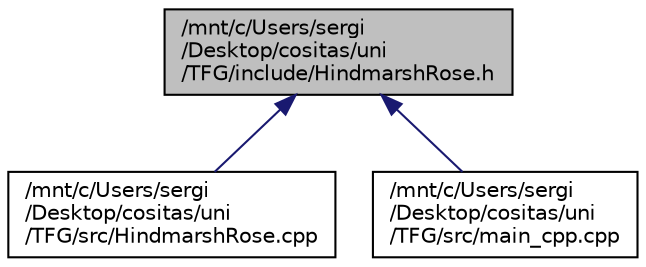 digraph "/mnt/c/Users/sergi/Desktop/cositas/uni/TFG/include/HindmarshRose.h"
{
 // LATEX_PDF_SIZE
  edge [fontname="Helvetica",fontsize="10",labelfontname="Helvetica",labelfontsize="10"];
  node [fontname="Helvetica",fontsize="10",shape=record];
  Node1 [label="/mnt/c/Users/sergi\l/Desktop/cositas/uni\l/TFG/include/HindmarshRose.h",height=0.2,width=0.4,color="black", fillcolor="grey75", style="filled", fontcolor="black",tooltip="Definition file for the Hindmarsh-Rose model class."];
  Node1 -> Node2 [dir="back",color="midnightblue",fontsize="10",style="solid"];
  Node2 [label="/mnt/c/Users/sergi\l/Desktop/cositas/uni\l/TFG/src/HindmarshRose.cpp",height=0.2,width=0.4,color="black", fillcolor="white", style="filled",URL="$HindmarshRose_8cpp.html",tooltip="Implementation file in c++ for the class of Hindmarsh-Rose model class."];
  Node1 -> Node3 [dir="back",color="midnightblue",fontsize="10",style="solid"];
  Node3 [label="/mnt/c/Users/sergi\l/Desktop/cositas/uni\l/TFG/src/main_cpp.cpp",height=0.2,width=0.4,color="black", fillcolor="white", style="filled",URL="$main__cpp_8cpp.html",tooltip="Main file for the execution of the Hindmarsh-Rose model in c++."];
}

